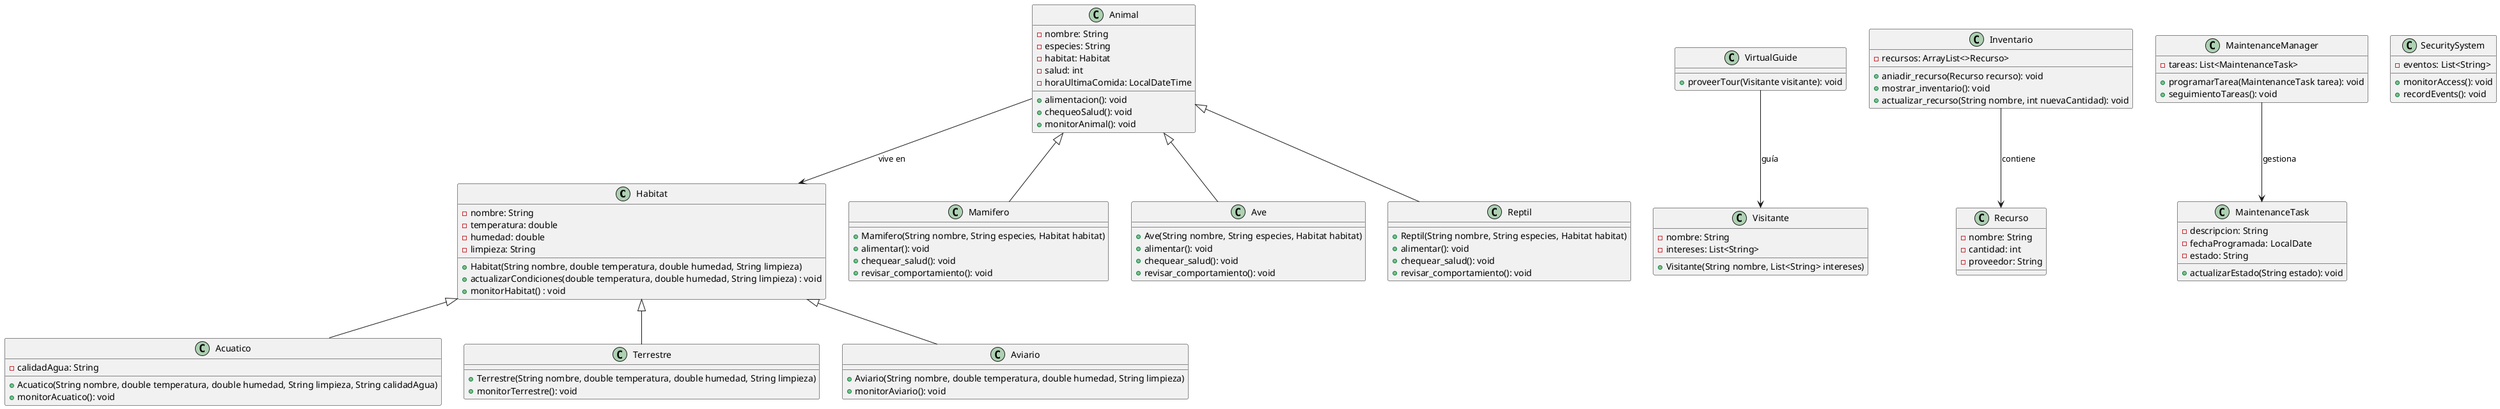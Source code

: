 @startuml

' Definición de clases abstractas y sus subclases

' MÓDULO: Gestión de Hábitats
class Habitat {
    - nombre: String
    - temperatura: double
    - humedad: double
    - limpieza: String
    + Habitat(String nombre, double temperatura, double humedad, String limpieza)
    + actualizarCondiciones(double temperatura, double humedad, String limpieza) : void
    + monitorHabitat() : void
}

class Acuatico {
    - calidadAgua: String
    + Acuatico(String nombre, double temperatura, double humedad, String limpieza, String calidadAgua)
    + monitorAcuatico(): void
}

class Terrestre {
    + Terrestre(String nombre, double temperatura, double humedad, String limpieza)
    + monitorTerrestre(): void
}

class Aviario {
    + Aviario(String nombre, double temperatura, double humedad, String limpieza)
    + monitorAviario(): void
}

Habitat <|-- Acuatico
Habitat <|-- Terrestre
Habitat <|-- Aviario

' MÓDULO: Cuidado de los Animales
class Animal {
    - nombre: String
    - especies: String
    - habitat: Habitat
    - salud: int
    - horaUltimaComida: LocalDateTime
    + alimentacion(): void
    + chequeoSalud(): void
    + monitorAnimal(): void
}

class Mamifero {
    + Mamifero(String nombre, String especies, Habitat habitat)
    + alimentar(): void
    + chequear_salud(): void
    + revisar_comportamiento(): void
}

class Ave {
    + Ave(String nombre, String especies, Habitat habitat)
    + alimentar(): void
    + chequear_salud(): void
    + revisar_comportamiento(): void
}

class Reptil {
    + Reptil(String nombre, String especies, Habitat habitat)
    + alimentar(): void
    + chequear_salud(): void
    + revisar_comportamiento(): void
}

Animal <|-- Mamifero
Animal <|-- Ave
Animal <|-- Reptil

Animal --> Habitat : "vive en"

' MÓDULO: Interacción con Visitantes
class Visitante {
    - nombre: String
    - intereses: List<String>
    + Visitante(String nombre, List<String> intereses)
}

class VirtualGuide {
    + proveerTour(Visitante visitante): void
}

VirtualGuide --> Visitante : "guía"

' MÓDULO: Administración de Recursos
class Recurso {
    - nombre: String
    - cantidad: int
    - proveedor: String
}

class Inventario {
    - recursos: ArrayList<>Recurso>
    + aniadir_recurso(Recurso recurso): void
    + mostrar_inventario(): void
    + actualizar_recurso(String nombre, int nuevaCantidad): void
}

Inventario --> Recurso : "contiene"

' MÓDULO: Mantenimiento y Seguridad
class MaintenanceTask {
    - descripcion: String
    - fechaProgramada: LocalDate
    - estado: String
    + actualizarEstado(String estado): void
}

class MaintenanceManager {
    - tareas: List<MaintenanceTask>
    + programarTarea(MaintenanceTask tarea): void
    + seguimientoTareas(): void
}

class SecuritySystem {
    - eventos: List<String>
    + monitorAccess(): void
    + recordEvents(): void
}

MaintenanceManager --> MaintenanceTask : "gestiona"

@enduml
